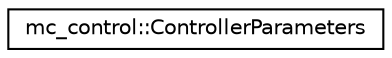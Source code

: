 digraph "Graphical Class Hierarchy"
{
 // INTERACTIVE_SVG=YES
  edge [fontname="Helvetica",fontsize="10",labelfontname="Helvetica",labelfontsize="10"];
  node [fontname="Helvetica",fontsize="10",shape=record];
  rankdir="LR";
  Node0 [label="mc_control::ControllerParameters",height=0.2,width=0.4,color="black", fillcolor="white", style="filled",URL="$structmc__control_1_1ControllerParameters.html",tooltip="Extra parameters that influence the creator construction. "];
}
